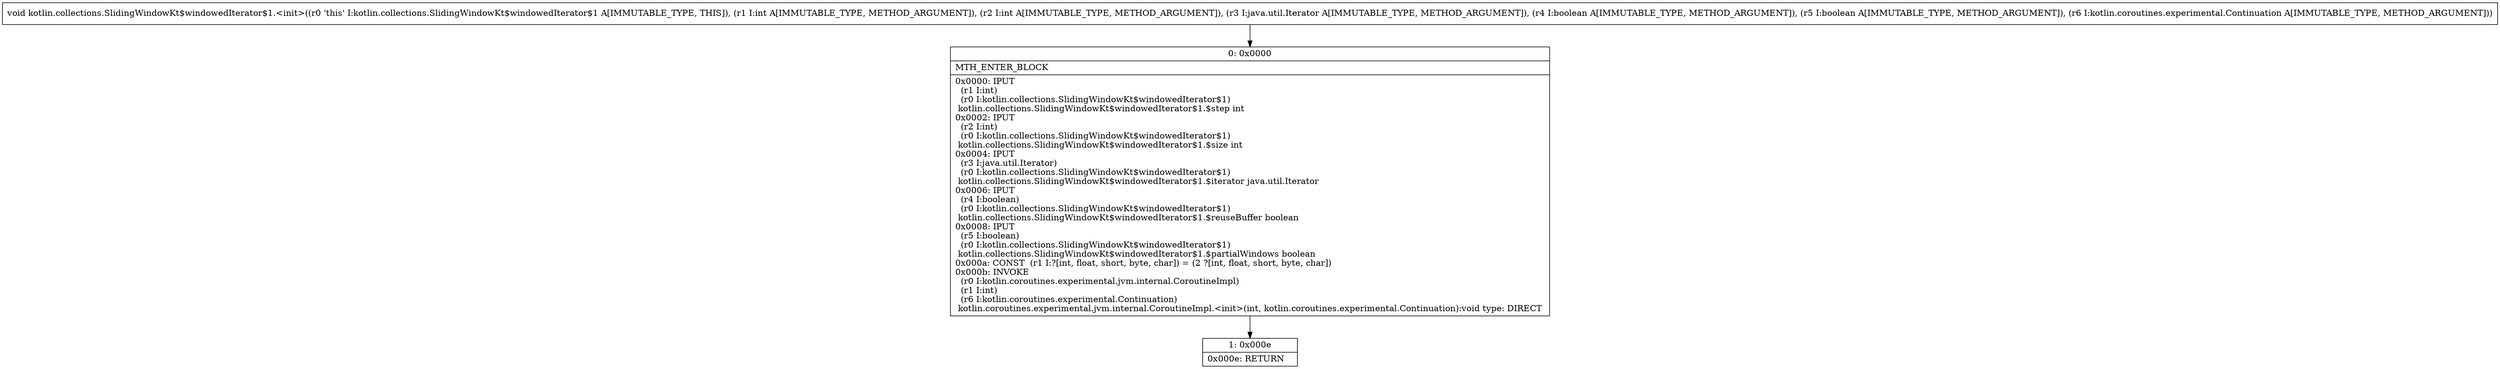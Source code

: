 digraph "CFG forkotlin.collections.SlidingWindowKt$windowedIterator$1.\<init\>(IILjava\/util\/Iterator;ZZLkotlin\/coroutines\/experimental\/Continuation;)V" {
Node_0 [shape=record,label="{0\:\ 0x0000|MTH_ENTER_BLOCK\l|0x0000: IPUT  \l  (r1 I:int)\l  (r0 I:kotlin.collections.SlidingWindowKt$windowedIterator$1)\l kotlin.collections.SlidingWindowKt$windowedIterator$1.$step int \l0x0002: IPUT  \l  (r2 I:int)\l  (r0 I:kotlin.collections.SlidingWindowKt$windowedIterator$1)\l kotlin.collections.SlidingWindowKt$windowedIterator$1.$size int \l0x0004: IPUT  \l  (r3 I:java.util.Iterator)\l  (r0 I:kotlin.collections.SlidingWindowKt$windowedIterator$1)\l kotlin.collections.SlidingWindowKt$windowedIterator$1.$iterator java.util.Iterator \l0x0006: IPUT  \l  (r4 I:boolean)\l  (r0 I:kotlin.collections.SlidingWindowKt$windowedIterator$1)\l kotlin.collections.SlidingWindowKt$windowedIterator$1.$reuseBuffer boolean \l0x0008: IPUT  \l  (r5 I:boolean)\l  (r0 I:kotlin.collections.SlidingWindowKt$windowedIterator$1)\l kotlin.collections.SlidingWindowKt$windowedIterator$1.$partialWindows boolean \l0x000a: CONST  (r1 I:?[int, float, short, byte, char]) = (2 ?[int, float, short, byte, char]) \l0x000b: INVOKE  \l  (r0 I:kotlin.coroutines.experimental.jvm.internal.CoroutineImpl)\l  (r1 I:int)\l  (r6 I:kotlin.coroutines.experimental.Continuation)\l kotlin.coroutines.experimental.jvm.internal.CoroutineImpl.\<init\>(int, kotlin.coroutines.experimental.Continuation):void type: DIRECT \l}"];
Node_1 [shape=record,label="{1\:\ 0x000e|0x000e: RETURN   \l}"];
MethodNode[shape=record,label="{void kotlin.collections.SlidingWindowKt$windowedIterator$1.\<init\>((r0 'this' I:kotlin.collections.SlidingWindowKt$windowedIterator$1 A[IMMUTABLE_TYPE, THIS]), (r1 I:int A[IMMUTABLE_TYPE, METHOD_ARGUMENT]), (r2 I:int A[IMMUTABLE_TYPE, METHOD_ARGUMENT]), (r3 I:java.util.Iterator A[IMMUTABLE_TYPE, METHOD_ARGUMENT]), (r4 I:boolean A[IMMUTABLE_TYPE, METHOD_ARGUMENT]), (r5 I:boolean A[IMMUTABLE_TYPE, METHOD_ARGUMENT]), (r6 I:kotlin.coroutines.experimental.Continuation A[IMMUTABLE_TYPE, METHOD_ARGUMENT])) }"];
MethodNode -> Node_0;
Node_0 -> Node_1;
}

